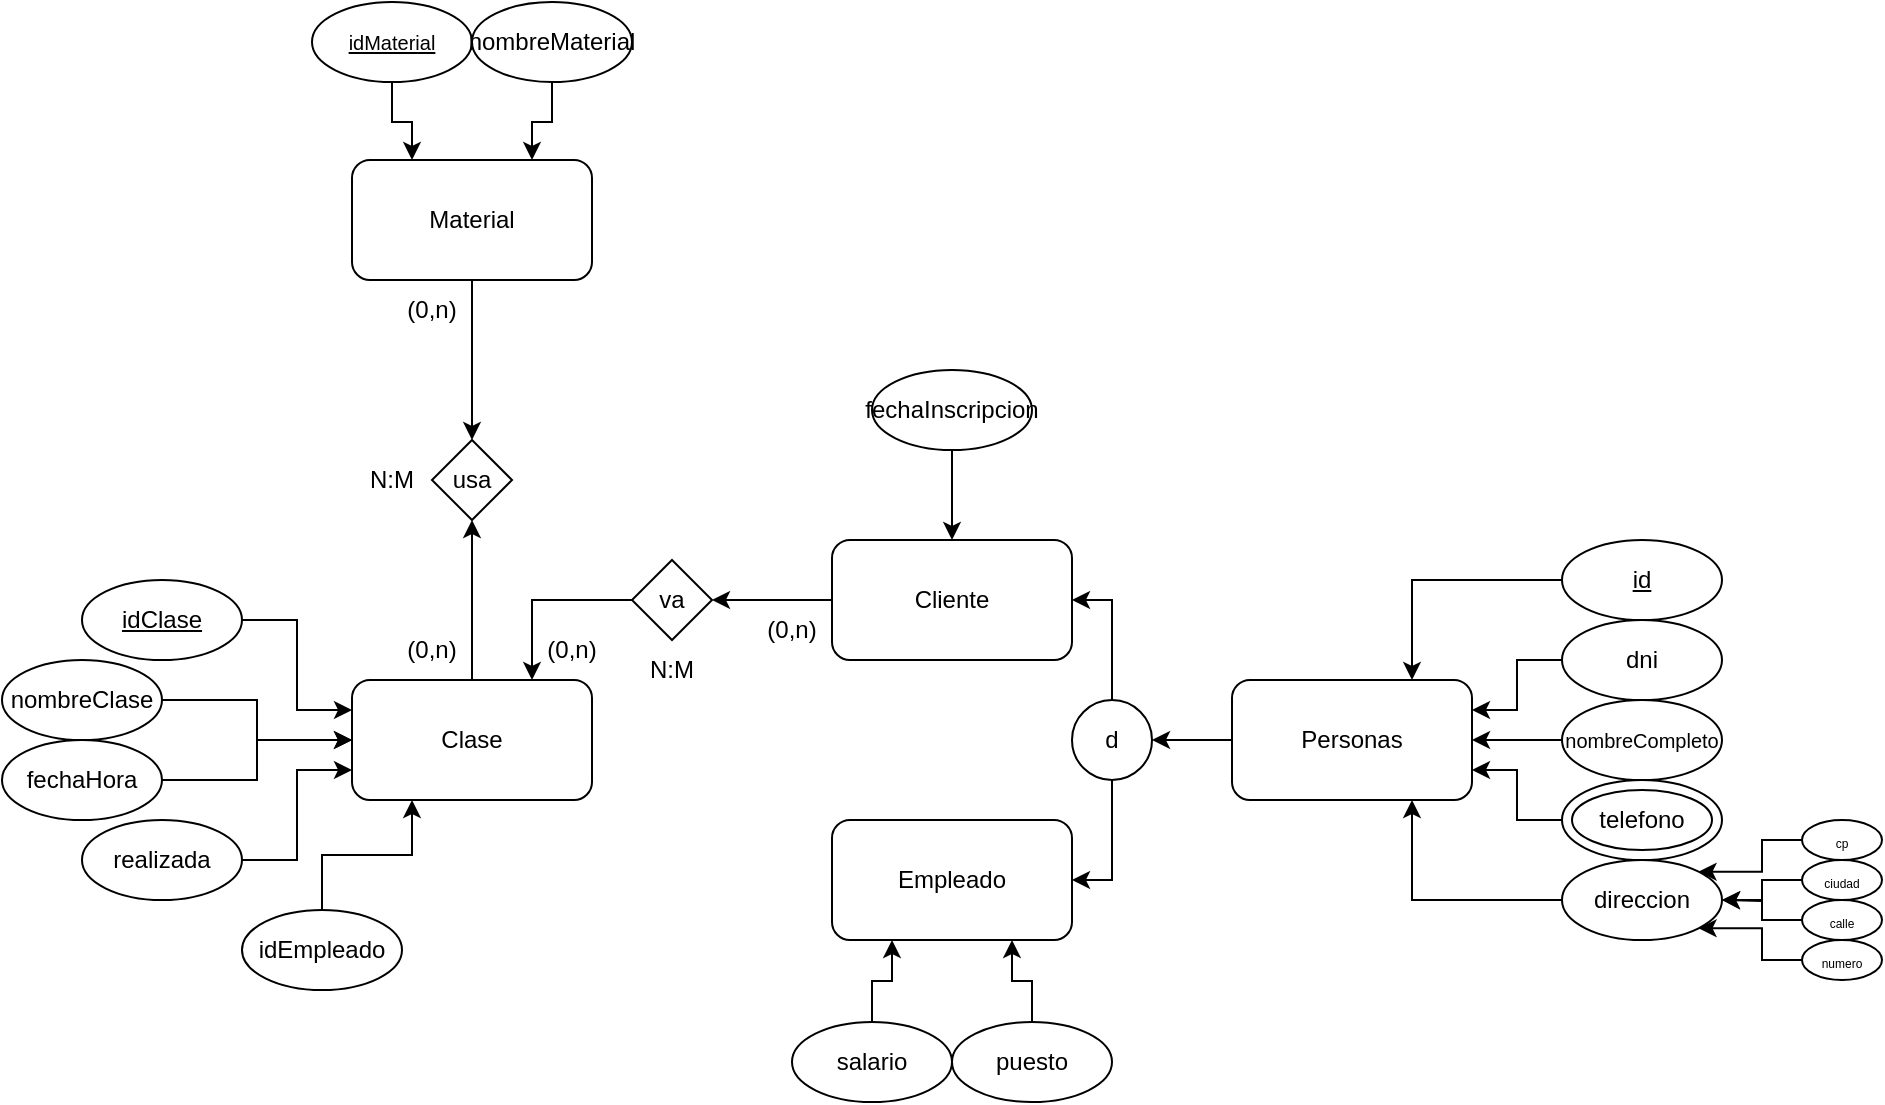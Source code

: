 <mxfile version="24.7.17">
  <diagram name="Página-1" id="99zE-fpGwMQE79Uss6QU">
    <mxGraphModel dx="1050" dy="621" grid="1" gridSize="10" guides="1" tooltips="1" connect="1" arrows="1" fold="1" page="1" pageScale="1" pageWidth="1169" pageHeight="827" math="0" shadow="0">
      <root>
        <mxCell id="0" />
        <mxCell id="1" parent="0" />
        <mxCell id="NxGwlw9UBmdGhxkE0W0p-64" style="edgeStyle=orthogonalEdgeStyle;rounded=0;orthogonalLoop=1;jettySize=auto;html=1;exitX=0;exitY=0.5;exitDx=0;exitDy=0;entryX=1;entryY=0.5;entryDx=0;entryDy=0;" parent="1" source="NxGwlw9UBmdGhxkE0W0p-13" target="NxGwlw9UBmdGhxkE0W0p-50" edge="1">
          <mxGeometry relative="1" as="geometry" />
        </mxCell>
        <mxCell id="NxGwlw9UBmdGhxkE0W0p-13" value="Personas" style="rounded=1;whiteSpace=wrap;html=1;" parent="1" vertex="1">
          <mxGeometry x="732" y="519" width="120" height="60" as="geometry" />
        </mxCell>
        <mxCell id="7605KGGbJHUWiCEuBsS4-6" style="edgeStyle=orthogonalEdgeStyle;rounded=0;orthogonalLoop=1;jettySize=auto;html=1;exitX=0;exitY=0.5;exitDx=0;exitDy=0;entryX=1;entryY=0.25;entryDx=0;entryDy=0;" parent="1" source="NxGwlw9UBmdGhxkE0W0p-27" target="NxGwlw9UBmdGhxkE0W0p-13" edge="1">
          <mxGeometry relative="1" as="geometry" />
        </mxCell>
        <mxCell id="NxGwlw9UBmdGhxkE0W0p-27" value="dni" style="ellipse;whiteSpace=wrap;html=1;" parent="1" vertex="1">
          <mxGeometry x="897" y="489" width="80" height="40" as="geometry" />
        </mxCell>
        <mxCell id="7605KGGbJHUWiCEuBsS4-5" style="edgeStyle=orthogonalEdgeStyle;rounded=0;orthogonalLoop=1;jettySize=auto;html=1;exitX=0;exitY=0.5;exitDx=0;exitDy=0;entryX=1;entryY=0.5;entryDx=0;entryDy=0;" parent="1" source="NxGwlw9UBmdGhxkE0W0p-28" target="NxGwlw9UBmdGhxkE0W0p-13" edge="1">
          <mxGeometry relative="1" as="geometry" />
        </mxCell>
        <mxCell id="NxGwlw9UBmdGhxkE0W0p-28" value="&lt;font style=&quot;font-size: 10px;&quot;&gt;nombreCompleto&lt;/font&gt;" style="ellipse;whiteSpace=wrap;html=1;" parent="1" vertex="1">
          <mxGeometry x="897" y="529" width="80" height="40" as="geometry" />
        </mxCell>
        <mxCell id="7605KGGbJHUWiCEuBsS4-7" style="edgeStyle=orthogonalEdgeStyle;rounded=0;orthogonalLoop=1;jettySize=auto;html=1;exitX=0;exitY=0.5;exitDx=0;exitDy=0;entryX=1;entryY=0.75;entryDx=0;entryDy=0;" parent="1" source="NxGwlw9UBmdGhxkE0W0p-31" target="NxGwlw9UBmdGhxkE0W0p-13" edge="1">
          <mxGeometry relative="1" as="geometry" />
        </mxCell>
        <mxCell id="NxGwlw9UBmdGhxkE0W0p-31" value="" style="ellipse;whiteSpace=wrap;html=1;" parent="1" vertex="1">
          <mxGeometry x="897" y="569" width="80" height="40" as="geometry" />
        </mxCell>
        <mxCell id="NxGwlw9UBmdGhxkE0W0p-32" value="telefono" style="ellipse;whiteSpace=wrap;html=1;direction=west;" parent="1" vertex="1">
          <mxGeometry x="902" y="574" width="70" height="30" as="geometry" />
        </mxCell>
        <mxCell id="7605KGGbJHUWiCEuBsS4-8" style="edgeStyle=orthogonalEdgeStyle;rounded=0;orthogonalLoop=1;jettySize=auto;html=1;exitX=0;exitY=0.5;exitDx=0;exitDy=0;entryX=0.75;entryY=1;entryDx=0;entryDy=0;" parent="1" source="NxGwlw9UBmdGhxkE0W0p-33" target="NxGwlw9UBmdGhxkE0W0p-13" edge="1">
          <mxGeometry relative="1" as="geometry" />
        </mxCell>
        <mxCell id="NxGwlw9UBmdGhxkE0W0p-33" value="direccion" style="ellipse;whiteSpace=wrap;html=1;" parent="1" vertex="1">
          <mxGeometry x="897" y="609" width="80" height="40" as="geometry" />
        </mxCell>
        <mxCell id="NxGwlw9UBmdGhxkE0W0p-42" style="edgeStyle=orthogonalEdgeStyle;rounded=0;orthogonalLoop=1;jettySize=auto;html=1;exitX=0;exitY=0.5;exitDx=0;exitDy=0;entryX=1;entryY=0;entryDx=0;entryDy=0;" parent="1" source="NxGwlw9UBmdGhxkE0W0p-35" target="NxGwlw9UBmdGhxkE0W0p-33" edge="1">
          <mxGeometry relative="1" as="geometry" />
        </mxCell>
        <mxCell id="NxGwlw9UBmdGhxkE0W0p-35" value="&lt;font style=&quot;font-size: 6px;&quot;&gt;cp&lt;/font&gt;" style="ellipse;whiteSpace=wrap;html=1;" parent="1" vertex="1">
          <mxGeometry x="1017" y="589" width="40" height="20" as="geometry" />
        </mxCell>
        <mxCell id="NxGwlw9UBmdGhxkE0W0p-44" style="edgeStyle=orthogonalEdgeStyle;rounded=0;orthogonalLoop=1;jettySize=auto;html=1;exitX=0;exitY=0.5;exitDx=0;exitDy=0;entryX=1;entryY=0.5;entryDx=0;entryDy=0;" parent="1" source="NxGwlw9UBmdGhxkE0W0p-37" target="NxGwlw9UBmdGhxkE0W0p-33" edge="1">
          <mxGeometry relative="1" as="geometry" />
        </mxCell>
        <mxCell id="NxGwlw9UBmdGhxkE0W0p-37" value="&lt;font style=&quot;font-size: 6px;&quot;&gt;ciudad&lt;/font&gt;" style="ellipse;whiteSpace=wrap;html=1;" parent="1" vertex="1">
          <mxGeometry x="1017" y="609" width="40" height="20" as="geometry" />
        </mxCell>
        <mxCell id="NxGwlw9UBmdGhxkE0W0p-45" style="edgeStyle=orthogonalEdgeStyle;rounded=0;orthogonalLoop=1;jettySize=auto;html=1;exitX=0;exitY=0.5;exitDx=0;exitDy=0;" parent="1" source="NxGwlw9UBmdGhxkE0W0p-39" edge="1">
          <mxGeometry relative="1" as="geometry">
            <mxPoint x="977" y="629" as="targetPoint" />
          </mxGeometry>
        </mxCell>
        <mxCell id="NxGwlw9UBmdGhxkE0W0p-39" value="&lt;font style=&quot;font-size: 6px;&quot;&gt;calle&lt;/font&gt;" style="ellipse;whiteSpace=wrap;html=1;" parent="1" vertex="1">
          <mxGeometry x="1017" y="629" width="40" height="20" as="geometry" />
        </mxCell>
        <mxCell id="NxGwlw9UBmdGhxkE0W0p-43" style="edgeStyle=orthogonalEdgeStyle;rounded=0;orthogonalLoop=1;jettySize=auto;html=1;exitX=0;exitY=0.5;exitDx=0;exitDy=0;entryX=1;entryY=1;entryDx=0;entryDy=0;" parent="1" source="NxGwlw9UBmdGhxkE0W0p-41" target="NxGwlw9UBmdGhxkE0W0p-33" edge="1">
          <mxGeometry relative="1" as="geometry" />
        </mxCell>
        <mxCell id="NxGwlw9UBmdGhxkE0W0p-41" value="&lt;font style=&quot;font-size: 6px;&quot;&gt;numero&lt;/font&gt;" style="ellipse;whiteSpace=wrap;html=1;" parent="1" vertex="1">
          <mxGeometry x="1017" y="649" width="40" height="20" as="geometry" />
        </mxCell>
        <mxCell id="NxGwlw9UBmdGhxkE0W0p-66" style="edgeStyle=orthogonalEdgeStyle;rounded=0;orthogonalLoop=1;jettySize=auto;html=1;exitX=0.5;exitY=0;exitDx=0;exitDy=0;entryX=1;entryY=0.5;entryDx=0;entryDy=0;" parent="1" source="NxGwlw9UBmdGhxkE0W0p-50" target="NxGwlw9UBmdGhxkE0W0p-53" edge="1">
          <mxGeometry relative="1" as="geometry" />
        </mxCell>
        <mxCell id="NxGwlw9UBmdGhxkE0W0p-67" style="edgeStyle=orthogonalEdgeStyle;rounded=0;orthogonalLoop=1;jettySize=auto;html=1;exitX=0.5;exitY=1;exitDx=0;exitDy=0;entryX=1;entryY=0.5;entryDx=0;entryDy=0;" parent="1" source="NxGwlw9UBmdGhxkE0W0p-50" target="NxGwlw9UBmdGhxkE0W0p-52" edge="1">
          <mxGeometry relative="1" as="geometry" />
        </mxCell>
        <mxCell id="NxGwlw9UBmdGhxkE0W0p-50" value="d" style="ellipse;whiteSpace=wrap;html=1;aspect=fixed;" parent="1" vertex="1">
          <mxGeometry x="652" y="529" width="40" height="40" as="geometry" />
        </mxCell>
        <mxCell id="NxGwlw9UBmdGhxkE0W0p-52" value="Empleado" style="rounded=1;whiteSpace=wrap;html=1;" parent="1" vertex="1">
          <mxGeometry x="532" y="589" width="120" height="60" as="geometry" />
        </mxCell>
        <mxCell id="NxGwlw9UBmdGhxkE0W0p-86" style="edgeStyle=orthogonalEdgeStyle;rounded=0;orthogonalLoop=1;jettySize=auto;html=1;exitX=0;exitY=0.5;exitDx=0;exitDy=0;entryX=1;entryY=0.5;entryDx=0;entryDy=0;" parent="1" source="NxGwlw9UBmdGhxkE0W0p-53" target="NxGwlw9UBmdGhxkE0W0p-85" edge="1">
          <mxGeometry relative="1" as="geometry" />
        </mxCell>
        <mxCell id="NxGwlw9UBmdGhxkE0W0p-53" value="Cliente" style="rounded=1;whiteSpace=wrap;html=1;" parent="1" vertex="1">
          <mxGeometry x="532" y="449" width="120" height="60" as="geometry" />
        </mxCell>
        <mxCell id="NxGwlw9UBmdGhxkE0W0p-83" style="edgeStyle=orthogonalEdgeStyle;rounded=0;orthogonalLoop=1;jettySize=auto;html=1;exitX=0.5;exitY=1;exitDx=0;exitDy=0;entryX=0.5;entryY=0;entryDx=0;entryDy=0;" parent="1" source="NxGwlw9UBmdGhxkE0W0p-70" target="NxGwlw9UBmdGhxkE0W0p-82" edge="1">
          <mxGeometry relative="1" as="geometry" />
        </mxCell>
        <mxCell id="NxGwlw9UBmdGhxkE0W0p-70" value="Material" style="rounded=1;whiteSpace=wrap;html=1;" parent="1" vertex="1">
          <mxGeometry x="292" y="259" width="120" height="60" as="geometry" />
        </mxCell>
        <mxCell id="NxGwlw9UBmdGhxkE0W0p-80" style="edgeStyle=orthogonalEdgeStyle;rounded=0;orthogonalLoop=1;jettySize=auto;html=1;exitX=0.5;exitY=1;exitDx=0;exitDy=0;entryX=0.25;entryY=0;entryDx=0;entryDy=0;" parent="1" source="NxGwlw9UBmdGhxkE0W0p-77" target="NxGwlw9UBmdGhxkE0W0p-70" edge="1">
          <mxGeometry relative="1" as="geometry" />
        </mxCell>
        <mxCell id="NxGwlw9UBmdGhxkE0W0p-77" value="&lt;u&gt;&lt;font style=&quot;font-size: 10px;&quot;&gt;idMaterial&lt;/font&gt;&lt;/u&gt;" style="ellipse;whiteSpace=wrap;html=1;" parent="1" vertex="1">
          <mxGeometry x="272" y="180" width="80" height="40" as="geometry" />
        </mxCell>
        <mxCell id="NxGwlw9UBmdGhxkE0W0p-84" style="edgeStyle=orthogonalEdgeStyle;rounded=0;orthogonalLoop=1;jettySize=auto;html=1;exitX=0.5;exitY=0;exitDx=0;exitDy=0;entryX=0.5;entryY=1;entryDx=0;entryDy=0;" parent="1" source="NxGwlw9UBmdGhxkE0W0p-81" target="NxGwlw9UBmdGhxkE0W0p-82" edge="1">
          <mxGeometry relative="1" as="geometry" />
        </mxCell>
        <mxCell id="NxGwlw9UBmdGhxkE0W0p-81" value="Clase" style="rounded=1;whiteSpace=wrap;html=1;" parent="1" vertex="1">
          <mxGeometry x="292" y="519" width="120" height="60" as="geometry" />
        </mxCell>
        <mxCell id="NxGwlw9UBmdGhxkE0W0p-82" value="usa" style="rhombus;whiteSpace=wrap;html=1;" parent="1" vertex="1">
          <mxGeometry x="332" y="399" width="40" height="40" as="geometry" />
        </mxCell>
        <mxCell id="NxGwlw9UBmdGhxkE0W0p-87" style="edgeStyle=orthogonalEdgeStyle;rounded=0;orthogonalLoop=1;jettySize=auto;html=1;exitX=0;exitY=0.5;exitDx=0;exitDy=0;entryX=0.75;entryY=0;entryDx=0;entryDy=0;" parent="1" source="NxGwlw9UBmdGhxkE0W0p-85" target="NxGwlw9UBmdGhxkE0W0p-81" edge="1">
          <mxGeometry relative="1" as="geometry" />
        </mxCell>
        <mxCell id="NxGwlw9UBmdGhxkE0W0p-85" value="va" style="rhombus;whiteSpace=wrap;html=1;" parent="1" vertex="1">
          <mxGeometry x="432" y="459" width="40" height="40" as="geometry" />
        </mxCell>
        <mxCell id="xYislynmfCo3uwSs3nwc-1" style="edgeStyle=orthogonalEdgeStyle;rounded=0;orthogonalLoop=1;jettySize=auto;html=1;exitX=0.5;exitY=0;exitDx=0;exitDy=0;entryX=0.25;entryY=1;entryDx=0;entryDy=0;" parent="1" source="NxGwlw9UBmdGhxkE0W0p-93" target="NxGwlw9UBmdGhxkE0W0p-81" edge="1">
          <mxGeometry relative="1" as="geometry" />
        </mxCell>
        <mxCell id="NxGwlw9UBmdGhxkE0W0p-93" value="idEmpleado" style="ellipse;whiteSpace=wrap;html=1;" parent="1" vertex="1">
          <mxGeometry x="237" y="634" width="80" height="40" as="geometry" />
        </mxCell>
        <mxCell id="NxGwlw9UBmdGhxkE0W0p-98" value="N:M" style="text;html=1;align=center;verticalAlign=middle;whiteSpace=wrap;rounded=0;" parent="1" vertex="1">
          <mxGeometry x="422" y="499" width="60" height="30" as="geometry" />
        </mxCell>
        <mxCell id="NxGwlw9UBmdGhxkE0W0p-99" value="(0,n)" style="text;html=1;align=center;verticalAlign=middle;whiteSpace=wrap;rounded=0;" parent="1" vertex="1">
          <mxGeometry x="482" y="479" width="60" height="30" as="geometry" />
        </mxCell>
        <mxCell id="NxGwlw9UBmdGhxkE0W0p-100" value="(0,n)" style="text;html=1;align=center;verticalAlign=middle;whiteSpace=wrap;rounded=0;" parent="1" vertex="1">
          <mxGeometry x="372" y="489" width="60" height="30" as="geometry" />
        </mxCell>
        <mxCell id="NxGwlw9UBmdGhxkE0W0p-101" value="N:M" style="text;html=1;align=center;verticalAlign=middle;whiteSpace=wrap;rounded=0;" parent="1" vertex="1">
          <mxGeometry x="282" y="404" width="60" height="30" as="geometry" />
        </mxCell>
        <mxCell id="NxGwlw9UBmdGhxkE0W0p-102" value="(0,n)" style="text;html=1;align=center;verticalAlign=middle;whiteSpace=wrap;rounded=0;" parent="1" vertex="1">
          <mxGeometry x="302" y="319" width="60" height="30" as="geometry" />
        </mxCell>
        <mxCell id="NxGwlw9UBmdGhxkE0W0p-103" value="(0,n)" style="text;html=1;align=center;verticalAlign=middle;whiteSpace=wrap;rounded=0;" parent="1" vertex="1">
          <mxGeometry x="302" y="489" width="60" height="30" as="geometry" />
        </mxCell>
        <mxCell id="NxGwlw9UBmdGhxkE0W0p-108" style="edgeStyle=orthogonalEdgeStyle;rounded=0;orthogonalLoop=1;jettySize=auto;html=1;exitX=1;exitY=0.5;exitDx=0;exitDy=0;entryX=0;entryY=0.25;entryDx=0;entryDy=0;" parent="1" source="NxGwlw9UBmdGhxkE0W0p-104" target="NxGwlw9UBmdGhxkE0W0p-81" edge="1">
          <mxGeometry relative="1" as="geometry" />
        </mxCell>
        <mxCell id="NxGwlw9UBmdGhxkE0W0p-104" value="&lt;u&gt;idClase&lt;/u&gt;" style="ellipse;whiteSpace=wrap;html=1;" parent="1" vertex="1">
          <mxGeometry x="157" y="469" width="80" height="40" as="geometry" />
        </mxCell>
        <mxCell id="NxGwlw9UBmdGhxkE0W0p-110" style="edgeStyle=orthogonalEdgeStyle;rounded=0;orthogonalLoop=1;jettySize=auto;html=1;exitX=1;exitY=0.5;exitDx=0;exitDy=0;entryX=0;entryY=0.5;entryDx=0;entryDy=0;" parent="1" source="NxGwlw9UBmdGhxkE0W0p-105" target="NxGwlw9UBmdGhxkE0W0p-81" edge="1">
          <mxGeometry relative="1" as="geometry" />
        </mxCell>
        <mxCell id="NxGwlw9UBmdGhxkE0W0p-105" value="nombreClase" style="ellipse;whiteSpace=wrap;html=1;" parent="1" vertex="1">
          <mxGeometry x="117" y="509" width="80" height="40" as="geometry" />
        </mxCell>
        <mxCell id="NxGwlw9UBmdGhxkE0W0p-112" style="edgeStyle=orthogonalEdgeStyle;rounded=0;orthogonalLoop=1;jettySize=auto;html=1;exitX=1;exitY=0.5;exitDx=0;exitDy=0;entryX=0;entryY=0.5;entryDx=0;entryDy=0;" parent="1" source="NxGwlw9UBmdGhxkE0W0p-106" target="NxGwlw9UBmdGhxkE0W0p-81" edge="1">
          <mxGeometry relative="1" as="geometry" />
        </mxCell>
        <mxCell id="NxGwlw9UBmdGhxkE0W0p-106" value="fechaHora" style="ellipse;whiteSpace=wrap;html=1;" parent="1" vertex="1">
          <mxGeometry x="117" y="549" width="80" height="40" as="geometry" />
        </mxCell>
        <mxCell id="NxGwlw9UBmdGhxkE0W0p-109" style="edgeStyle=orthogonalEdgeStyle;rounded=0;orthogonalLoop=1;jettySize=auto;html=1;exitX=1;exitY=0.5;exitDx=0;exitDy=0;entryX=0;entryY=0.75;entryDx=0;entryDy=0;" parent="1" source="NxGwlw9UBmdGhxkE0W0p-107" target="NxGwlw9UBmdGhxkE0W0p-81" edge="1">
          <mxGeometry relative="1" as="geometry" />
        </mxCell>
        <mxCell id="NxGwlw9UBmdGhxkE0W0p-107" value="realizada" style="ellipse;whiteSpace=wrap;html=1;" parent="1" vertex="1">
          <mxGeometry x="157" y="589" width="80" height="40" as="geometry" />
        </mxCell>
        <mxCell id="7605KGGbJHUWiCEuBsS4-3" style="edgeStyle=orthogonalEdgeStyle;rounded=0;orthogonalLoop=1;jettySize=auto;html=1;exitX=0.5;exitY=1;exitDx=0;exitDy=0;entryX=0.75;entryY=0;entryDx=0;entryDy=0;" parent="1" source="7605KGGbJHUWiCEuBsS4-1" target="NxGwlw9UBmdGhxkE0W0p-70" edge="1">
          <mxGeometry relative="1" as="geometry" />
        </mxCell>
        <mxCell id="7605KGGbJHUWiCEuBsS4-1" value="nombreMaterial" style="ellipse;whiteSpace=wrap;html=1;" parent="1" vertex="1">
          <mxGeometry x="352" y="180" width="80" height="40" as="geometry" />
        </mxCell>
        <mxCell id="7605KGGbJHUWiCEuBsS4-9" style="edgeStyle=orthogonalEdgeStyle;rounded=0;orthogonalLoop=1;jettySize=auto;html=1;exitX=0;exitY=0.5;exitDx=0;exitDy=0;entryX=0.75;entryY=0;entryDx=0;entryDy=0;" parent="1" source="7605KGGbJHUWiCEuBsS4-4" target="NxGwlw9UBmdGhxkE0W0p-13" edge="1">
          <mxGeometry relative="1" as="geometry" />
        </mxCell>
        <mxCell id="7605KGGbJHUWiCEuBsS4-4" value="&lt;u&gt;id&lt;/u&gt;" style="ellipse;whiteSpace=wrap;html=1;" parent="1" vertex="1">
          <mxGeometry x="897" y="449" width="80" height="40" as="geometry" />
        </mxCell>
        <mxCell id="5MXQDkKtPRsm9jSQnSG3-3" style="edgeStyle=orthogonalEdgeStyle;rounded=0;orthogonalLoop=1;jettySize=auto;html=1;exitX=0.5;exitY=0;exitDx=0;exitDy=0;entryX=0.25;entryY=1;entryDx=0;entryDy=0;" parent="1" source="7605KGGbJHUWiCEuBsS4-10" target="NxGwlw9UBmdGhxkE0W0p-52" edge="1">
          <mxGeometry relative="1" as="geometry" />
        </mxCell>
        <mxCell id="7605KGGbJHUWiCEuBsS4-10" value="salario" style="ellipse;whiteSpace=wrap;html=1;" parent="1" vertex="1">
          <mxGeometry x="512" y="690" width="80" height="40" as="geometry" />
        </mxCell>
        <mxCell id="5MXQDkKtPRsm9jSQnSG3-4" style="edgeStyle=orthogonalEdgeStyle;rounded=0;orthogonalLoop=1;jettySize=auto;html=1;exitX=0.5;exitY=0;exitDx=0;exitDy=0;entryX=0.75;entryY=1;entryDx=0;entryDy=0;" parent="1" source="5MXQDkKtPRsm9jSQnSG3-1" target="NxGwlw9UBmdGhxkE0W0p-52" edge="1">
          <mxGeometry relative="1" as="geometry" />
        </mxCell>
        <mxCell id="5MXQDkKtPRsm9jSQnSG3-1" value="puesto" style="ellipse;whiteSpace=wrap;html=1;" parent="1" vertex="1">
          <mxGeometry x="592" y="690" width="80" height="40" as="geometry" />
        </mxCell>
        <mxCell id="5MXQDkKtPRsm9jSQnSG3-5" style="edgeStyle=orthogonalEdgeStyle;rounded=0;orthogonalLoop=1;jettySize=auto;html=1;exitX=0.5;exitY=1;exitDx=0;exitDy=0;entryX=0.5;entryY=0;entryDx=0;entryDy=0;" parent="1" source="5MXQDkKtPRsm9jSQnSG3-2" target="NxGwlw9UBmdGhxkE0W0p-53" edge="1">
          <mxGeometry relative="1" as="geometry" />
        </mxCell>
        <mxCell id="5MXQDkKtPRsm9jSQnSG3-2" value="fechaInscripcion" style="ellipse;whiteSpace=wrap;html=1;" parent="1" vertex="1">
          <mxGeometry x="552" y="364" width="80" height="40" as="geometry" />
        </mxCell>
      </root>
    </mxGraphModel>
  </diagram>
</mxfile>
